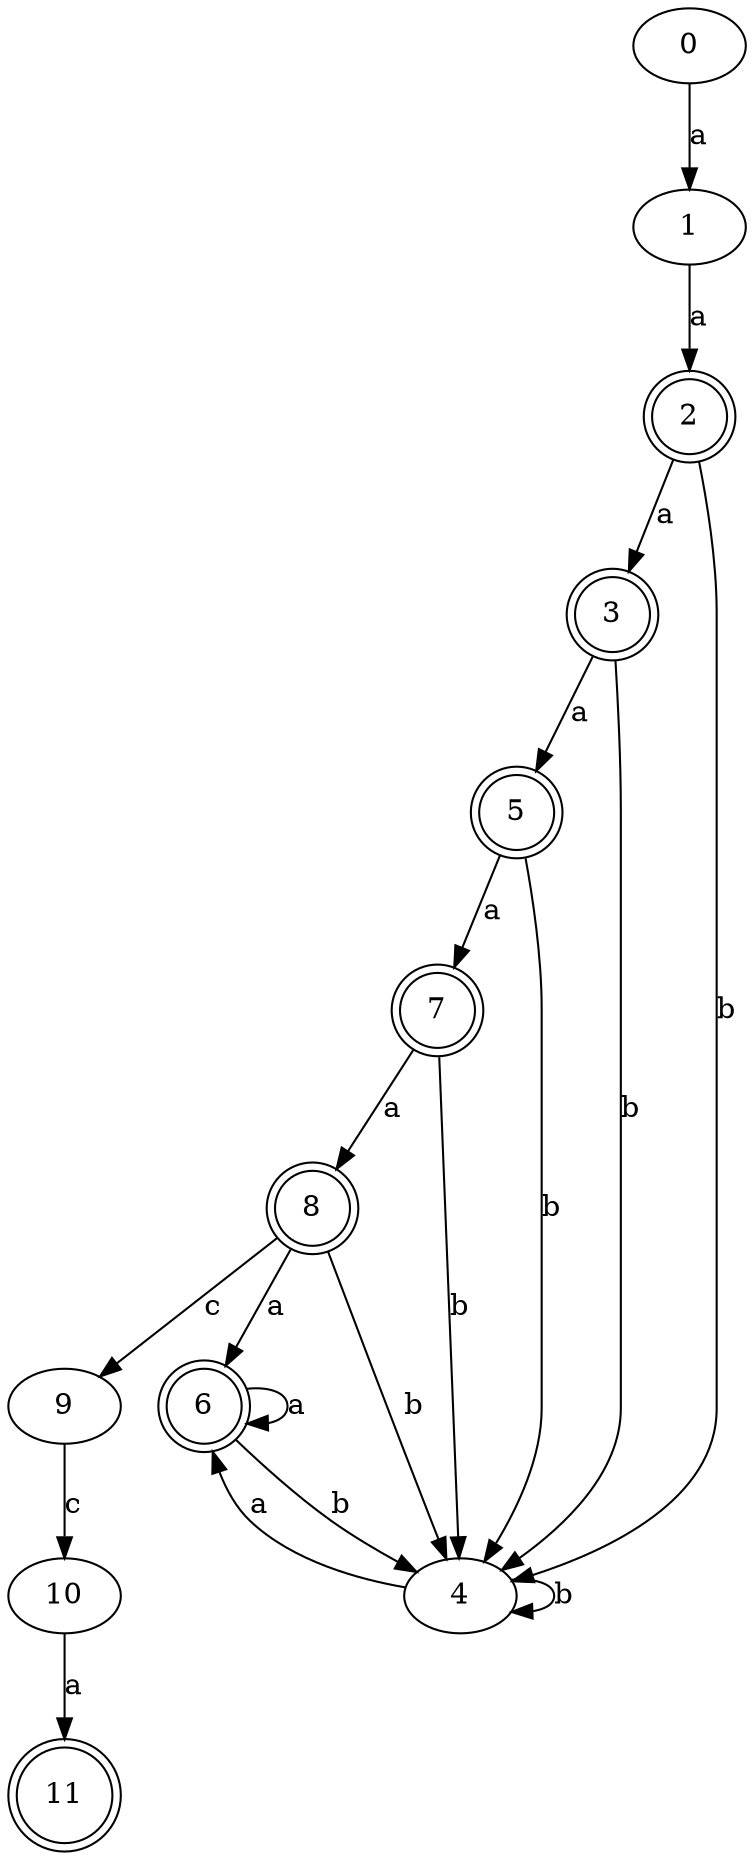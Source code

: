 digraph g {
	2 [shape=doublecircle];
	3 [shape=doublecircle];
	5 [shape=doublecircle];
	6 [shape=doublecircle];
	7 [shape=doublecircle];
	8 [shape=doublecircle];
	11 [shape=doublecircle];

	0 -> 1[label=a];
	1 -> 2[label=a];
	2 -> 3[label=a];
	2 -> 4[label=b];
	3 -> 4[label=b];
	3 -> 5[label=a];
	4 -> 4[label=b];
	4 -> 6[label=a];
	5 -> 4[label=b];
	5 -> 7[label=a];
	6 -> 4[label=b];
	6 -> 6[label=a];
	7 -> 4[label=b];
	7 -> 8[label=a];
	8 -> 4[label=b];
	8 -> 6[label=a];
	8 -> 9[label=c];
	9 -> 10[label=c];
	10 -> 11[label=a];
}